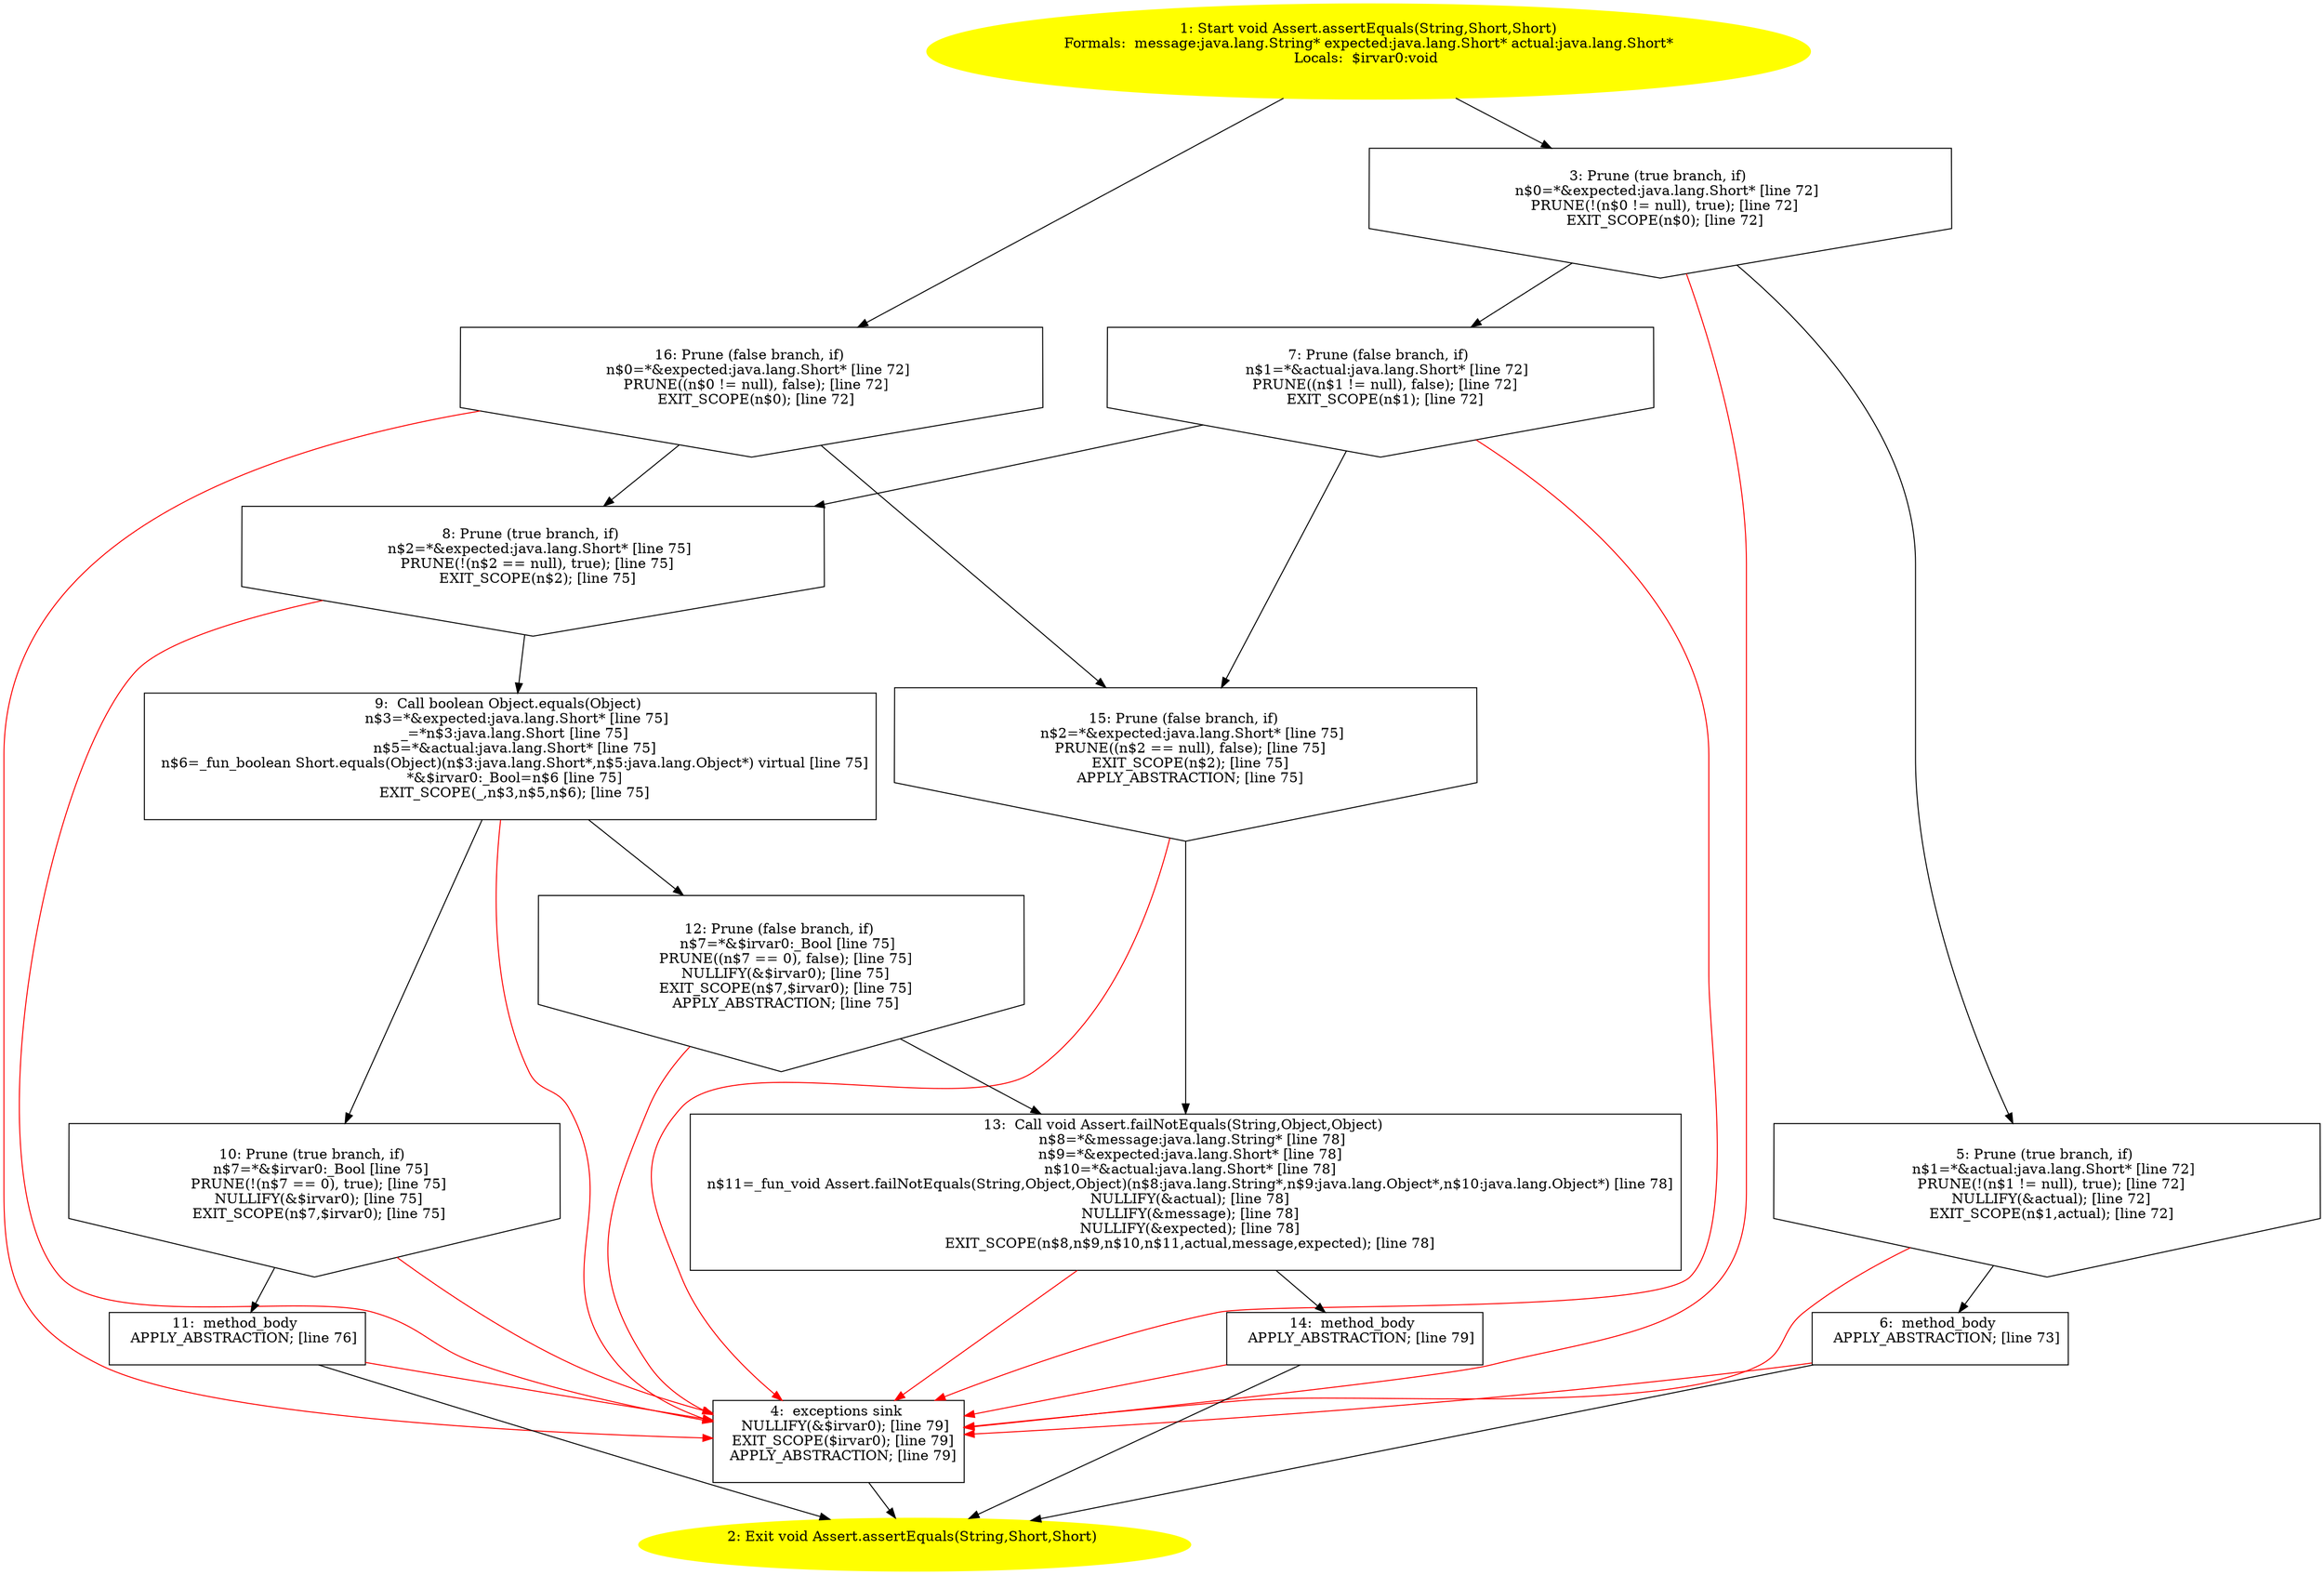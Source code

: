 /* @generated */
digraph cfg {
"junit.framework.Assert.assertEquals(java.lang.String,java.lang.Short,java.lang.Short):void.d2193efc9af813cf3085700664d7b323_1" [label="1: Start void Assert.assertEquals(String,Short,Short)\nFormals:  message:java.lang.String* expected:java.lang.Short* actual:java.lang.Short*\nLocals:  $irvar0:void \n  " color=yellow style=filled]
	

	 "junit.framework.Assert.assertEquals(java.lang.String,java.lang.Short,java.lang.Short):void.d2193efc9af813cf3085700664d7b323_1" -> "junit.framework.Assert.assertEquals(java.lang.String,java.lang.Short,java.lang.Short):void.d2193efc9af813cf3085700664d7b323_3" ;
	 "junit.framework.Assert.assertEquals(java.lang.String,java.lang.Short,java.lang.Short):void.d2193efc9af813cf3085700664d7b323_1" -> "junit.framework.Assert.assertEquals(java.lang.String,java.lang.Short,java.lang.Short):void.d2193efc9af813cf3085700664d7b323_16" ;
"junit.framework.Assert.assertEquals(java.lang.String,java.lang.Short,java.lang.Short):void.d2193efc9af813cf3085700664d7b323_2" [label="2: Exit void Assert.assertEquals(String,Short,Short) \n  " color=yellow style=filled]
	

"junit.framework.Assert.assertEquals(java.lang.String,java.lang.Short,java.lang.Short):void.d2193efc9af813cf3085700664d7b323_3" [label="3: Prune (true branch, if) \n   n$0=*&expected:java.lang.Short* [line 72]\n  PRUNE(!(n$0 != null), true); [line 72]\n  EXIT_SCOPE(n$0); [line 72]\n " shape="invhouse"]
	

	 "junit.framework.Assert.assertEquals(java.lang.String,java.lang.Short,java.lang.Short):void.d2193efc9af813cf3085700664d7b323_3" -> "junit.framework.Assert.assertEquals(java.lang.String,java.lang.Short,java.lang.Short):void.d2193efc9af813cf3085700664d7b323_5" ;
	 "junit.framework.Assert.assertEquals(java.lang.String,java.lang.Short,java.lang.Short):void.d2193efc9af813cf3085700664d7b323_3" -> "junit.framework.Assert.assertEquals(java.lang.String,java.lang.Short,java.lang.Short):void.d2193efc9af813cf3085700664d7b323_7" ;
	 "junit.framework.Assert.assertEquals(java.lang.String,java.lang.Short,java.lang.Short):void.d2193efc9af813cf3085700664d7b323_3" -> "junit.framework.Assert.assertEquals(java.lang.String,java.lang.Short,java.lang.Short):void.d2193efc9af813cf3085700664d7b323_4" [color="red" ];
"junit.framework.Assert.assertEquals(java.lang.String,java.lang.Short,java.lang.Short):void.d2193efc9af813cf3085700664d7b323_4" [label="4:  exceptions sink \n   NULLIFY(&$irvar0); [line 79]\n  EXIT_SCOPE($irvar0); [line 79]\n  APPLY_ABSTRACTION; [line 79]\n " shape="box"]
	

	 "junit.framework.Assert.assertEquals(java.lang.String,java.lang.Short,java.lang.Short):void.d2193efc9af813cf3085700664d7b323_4" -> "junit.framework.Assert.assertEquals(java.lang.String,java.lang.Short,java.lang.Short):void.d2193efc9af813cf3085700664d7b323_2" ;
"junit.framework.Assert.assertEquals(java.lang.String,java.lang.Short,java.lang.Short):void.d2193efc9af813cf3085700664d7b323_5" [label="5: Prune (true branch, if) \n   n$1=*&actual:java.lang.Short* [line 72]\n  PRUNE(!(n$1 != null), true); [line 72]\n  NULLIFY(&actual); [line 72]\n  EXIT_SCOPE(n$1,actual); [line 72]\n " shape="invhouse"]
	

	 "junit.framework.Assert.assertEquals(java.lang.String,java.lang.Short,java.lang.Short):void.d2193efc9af813cf3085700664d7b323_5" -> "junit.framework.Assert.assertEquals(java.lang.String,java.lang.Short,java.lang.Short):void.d2193efc9af813cf3085700664d7b323_6" ;
	 "junit.framework.Assert.assertEquals(java.lang.String,java.lang.Short,java.lang.Short):void.d2193efc9af813cf3085700664d7b323_5" -> "junit.framework.Assert.assertEquals(java.lang.String,java.lang.Short,java.lang.Short):void.d2193efc9af813cf3085700664d7b323_4" [color="red" ];
"junit.framework.Assert.assertEquals(java.lang.String,java.lang.Short,java.lang.Short):void.d2193efc9af813cf3085700664d7b323_6" [label="6:  method_body \n   APPLY_ABSTRACTION; [line 73]\n " shape="box"]
	

	 "junit.framework.Assert.assertEquals(java.lang.String,java.lang.Short,java.lang.Short):void.d2193efc9af813cf3085700664d7b323_6" -> "junit.framework.Assert.assertEquals(java.lang.String,java.lang.Short,java.lang.Short):void.d2193efc9af813cf3085700664d7b323_2" ;
	 "junit.framework.Assert.assertEquals(java.lang.String,java.lang.Short,java.lang.Short):void.d2193efc9af813cf3085700664d7b323_6" -> "junit.framework.Assert.assertEquals(java.lang.String,java.lang.Short,java.lang.Short):void.d2193efc9af813cf3085700664d7b323_4" [color="red" ];
"junit.framework.Assert.assertEquals(java.lang.String,java.lang.Short,java.lang.Short):void.d2193efc9af813cf3085700664d7b323_7" [label="7: Prune (false branch, if) \n   n$1=*&actual:java.lang.Short* [line 72]\n  PRUNE((n$1 != null), false); [line 72]\n  EXIT_SCOPE(n$1); [line 72]\n " shape="invhouse"]
	

	 "junit.framework.Assert.assertEquals(java.lang.String,java.lang.Short,java.lang.Short):void.d2193efc9af813cf3085700664d7b323_7" -> "junit.framework.Assert.assertEquals(java.lang.String,java.lang.Short,java.lang.Short):void.d2193efc9af813cf3085700664d7b323_8" ;
	 "junit.framework.Assert.assertEquals(java.lang.String,java.lang.Short,java.lang.Short):void.d2193efc9af813cf3085700664d7b323_7" -> "junit.framework.Assert.assertEquals(java.lang.String,java.lang.Short,java.lang.Short):void.d2193efc9af813cf3085700664d7b323_15" ;
	 "junit.framework.Assert.assertEquals(java.lang.String,java.lang.Short,java.lang.Short):void.d2193efc9af813cf3085700664d7b323_7" -> "junit.framework.Assert.assertEquals(java.lang.String,java.lang.Short,java.lang.Short):void.d2193efc9af813cf3085700664d7b323_4" [color="red" ];
"junit.framework.Assert.assertEquals(java.lang.String,java.lang.Short,java.lang.Short):void.d2193efc9af813cf3085700664d7b323_8" [label="8: Prune (true branch, if) \n   n$2=*&expected:java.lang.Short* [line 75]\n  PRUNE(!(n$2 == null), true); [line 75]\n  EXIT_SCOPE(n$2); [line 75]\n " shape="invhouse"]
	

	 "junit.framework.Assert.assertEquals(java.lang.String,java.lang.Short,java.lang.Short):void.d2193efc9af813cf3085700664d7b323_8" -> "junit.framework.Assert.assertEquals(java.lang.String,java.lang.Short,java.lang.Short):void.d2193efc9af813cf3085700664d7b323_9" ;
	 "junit.framework.Assert.assertEquals(java.lang.String,java.lang.Short,java.lang.Short):void.d2193efc9af813cf3085700664d7b323_8" -> "junit.framework.Assert.assertEquals(java.lang.String,java.lang.Short,java.lang.Short):void.d2193efc9af813cf3085700664d7b323_4" [color="red" ];
"junit.framework.Assert.assertEquals(java.lang.String,java.lang.Short,java.lang.Short):void.d2193efc9af813cf3085700664d7b323_9" [label="9:  Call boolean Object.equals(Object) \n   n$3=*&expected:java.lang.Short* [line 75]\n  _=*n$3:java.lang.Short [line 75]\n  n$5=*&actual:java.lang.Short* [line 75]\n  n$6=_fun_boolean Short.equals(Object)(n$3:java.lang.Short*,n$5:java.lang.Object*) virtual [line 75]\n  *&$irvar0:_Bool=n$6 [line 75]\n  EXIT_SCOPE(_,n$3,n$5,n$6); [line 75]\n " shape="box"]
	

	 "junit.framework.Assert.assertEquals(java.lang.String,java.lang.Short,java.lang.Short):void.d2193efc9af813cf3085700664d7b323_9" -> "junit.framework.Assert.assertEquals(java.lang.String,java.lang.Short,java.lang.Short):void.d2193efc9af813cf3085700664d7b323_10" ;
	 "junit.framework.Assert.assertEquals(java.lang.String,java.lang.Short,java.lang.Short):void.d2193efc9af813cf3085700664d7b323_9" -> "junit.framework.Assert.assertEquals(java.lang.String,java.lang.Short,java.lang.Short):void.d2193efc9af813cf3085700664d7b323_12" ;
	 "junit.framework.Assert.assertEquals(java.lang.String,java.lang.Short,java.lang.Short):void.d2193efc9af813cf3085700664d7b323_9" -> "junit.framework.Assert.assertEquals(java.lang.String,java.lang.Short,java.lang.Short):void.d2193efc9af813cf3085700664d7b323_4" [color="red" ];
"junit.framework.Assert.assertEquals(java.lang.String,java.lang.Short,java.lang.Short):void.d2193efc9af813cf3085700664d7b323_10" [label="10: Prune (true branch, if) \n   n$7=*&$irvar0:_Bool [line 75]\n  PRUNE(!(n$7 == 0), true); [line 75]\n  NULLIFY(&$irvar0); [line 75]\n  EXIT_SCOPE(n$7,$irvar0); [line 75]\n " shape="invhouse"]
	

	 "junit.framework.Assert.assertEquals(java.lang.String,java.lang.Short,java.lang.Short):void.d2193efc9af813cf3085700664d7b323_10" -> "junit.framework.Assert.assertEquals(java.lang.String,java.lang.Short,java.lang.Short):void.d2193efc9af813cf3085700664d7b323_11" ;
	 "junit.framework.Assert.assertEquals(java.lang.String,java.lang.Short,java.lang.Short):void.d2193efc9af813cf3085700664d7b323_10" -> "junit.framework.Assert.assertEquals(java.lang.String,java.lang.Short,java.lang.Short):void.d2193efc9af813cf3085700664d7b323_4" [color="red" ];
"junit.framework.Assert.assertEquals(java.lang.String,java.lang.Short,java.lang.Short):void.d2193efc9af813cf3085700664d7b323_11" [label="11:  method_body \n   APPLY_ABSTRACTION; [line 76]\n " shape="box"]
	

	 "junit.framework.Assert.assertEquals(java.lang.String,java.lang.Short,java.lang.Short):void.d2193efc9af813cf3085700664d7b323_11" -> "junit.framework.Assert.assertEquals(java.lang.String,java.lang.Short,java.lang.Short):void.d2193efc9af813cf3085700664d7b323_2" ;
	 "junit.framework.Assert.assertEquals(java.lang.String,java.lang.Short,java.lang.Short):void.d2193efc9af813cf3085700664d7b323_11" -> "junit.framework.Assert.assertEquals(java.lang.String,java.lang.Short,java.lang.Short):void.d2193efc9af813cf3085700664d7b323_4" [color="red" ];
"junit.framework.Assert.assertEquals(java.lang.String,java.lang.Short,java.lang.Short):void.d2193efc9af813cf3085700664d7b323_12" [label="12: Prune (false branch, if) \n   n$7=*&$irvar0:_Bool [line 75]\n  PRUNE((n$7 == 0), false); [line 75]\n  NULLIFY(&$irvar0); [line 75]\n  EXIT_SCOPE(n$7,$irvar0); [line 75]\n  APPLY_ABSTRACTION; [line 75]\n " shape="invhouse"]
	

	 "junit.framework.Assert.assertEquals(java.lang.String,java.lang.Short,java.lang.Short):void.d2193efc9af813cf3085700664d7b323_12" -> "junit.framework.Assert.assertEquals(java.lang.String,java.lang.Short,java.lang.Short):void.d2193efc9af813cf3085700664d7b323_13" ;
	 "junit.framework.Assert.assertEquals(java.lang.String,java.lang.Short,java.lang.Short):void.d2193efc9af813cf3085700664d7b323_12" -> "junit.framework.Assert.assertEquals(java.lang.String,java.lang.Short,java.lang.Short):void.d2193efc9af813cf3085700664d7b323_4" [color="red" ];
"junit.framework.Assert.assertEquals(java.lang.String,java.lang.Short,java.lang.Short):void.d2193efc9af813cf3085700664d7b323_13" [label="13:  Call void Assert.failNotEquals(String,Object,Object) \n   n$8=*&message:java.lang.String* [line 78]\n  n$9=*&expected:java.lang.Short* [line 78]\n  n$10=*&actual:java.lang.Short* [line 78]\n  n$11=_fun_void Assert.failNotEquals(String,Object,Object)(n$8:java.lang.String*,n$9:java.lang.Object*,n$10:java.lang.Object*) [line 78]\n  NULLIFY(&actual); [line 78]\n  NULLIFY(&message); [line 78]\n  NULLIFY(&expected); [line 78]\n  EXIT_SCOPE(n$8,n$9,n$10,n$11,actual,message,expected); [line 78]\n " shape="box"]
	

	 "junit.framework.Assert.assertEquals(java.lang.String,java.lang.Short,java.lang.Short):void.d2193efc9af813cf3085700664d7b323_13" -> "junit.framework.Assert.assertEquals(java.lang.String,java.lang.Short,java.lang.Short):void.d2193efc9af813cf3085700664d7b323_14" ;
	 "junit.framework.Assert.assertEquals(java.lang.String,java.lang.Short,java.lang.Short):void.d2193efc9af813cf3085700664d7b323_13" -> "junit.framework.Assert.assertEquals(java.lang.String,java.lang.Short,java.lang.Short):void.d2193efc9af813cf3085700664d7b323_4" [color="red" ];
"junit.framework.Assert.assertEquals(java.lang.String,java.lang.Short,java.lang.Short):void.d2193efc9af813cf3085700664d7b323_14" [label="14:  method_body \n   APPLY_ABSTRACTION; [line 79]\n " shape="box"]
	

	 "junit.framework.Assert.assertEquals(java.lang.String,java.lang.Short,java.lang.Short):void.d2193efc9af813cf3085700664d7b323_14" -> "junit.framework.Assert.assertEquals(java.lang.String,java.lang.Short,java.lang.Short):void.d2193efc9af813cf3085700664d7b323_2" ;
	 "junit.framework.Assert.assertEquals(java.lang.String,java.lang.Short,java.lang.Short):void.d2193efc9af813cf3085700664d7b323_14" -> "junit.framework.Assert.assertEquals(java.lang.String,java.lang.Short,java.lang.Short):void.d2193efc9af813cf3085700664d7b323_4" [color="red" ];
"junit.framework.Assert.assertEquals(java.lang.String,java.lang.Short,java.lang.Short):void.d2193efc9af813cf3085700664d7b323_15" [label="15: Prune (false branch, if) \n   n$2=*&expected:java.lang.Short* [line 75]\n  PRUNE((n$2 == null), false); [line 75]\n  EXIT_SCOPE(n$2); [line 75]\n  APPLY_ABSTRACTION; [line 75]\n " shape="invhouse"]
	

	 "junit.framework.Assert.assertEquals(java.lang.String,java.lang.Short,java.lang.Short):void.d2193efc9af813cf3085700664d7b323_15" -> "junit.framework.Assert.assertEquals(java.lang.String,java.lang.Short,java.lang.Short):void.d2193efc9af813cf3085700664d7b323_13" ;
	 "junit.framework.Assert.assertEquals(java.lang.String,java.lang.Short,java.lang.Short):void.d2193efc9af813cf3085700664d7b323_15" -> "junit.framework.Assert.assertEquals(java.lang.String,java.lang.Short,java.lang.Short):void.d2193efc9af813cf3085700664d7b323_4" [color="red" ];
"junit.framework.Assert.assertEquals(java.lang.String,java.lang.Short,java.lang.Short):void.d2193efc9af813cf3085700664d7b323_16" [label="16: Prune (false branch, if) \n   n$0=*&expected:java.lang.Short* [line 72]\n  PRUNE((n$0 != null), false); [line 72]\n  EXIT_SCOPE(n$0); [line 72]\n " shape="invhouse"]
	

	 "junit.framework.Assert.assertEquals(java.lang.String,java.lang.Short,java.lang.Short):void.d2193efc9af813cf3085700664d7b323_16" -> "junit.framework.Assert.assertEquals(java.lang.String,java.lang.Short,java.lang.Short):void.d2193efc9af813cf3085700664d7b323_8" ;
	 "junit.framework.Assert.assertEquals(java.lang.String,java.lang.Short,java.lang.Short):void.d2193efc9af813cf3085700664d7b323_16" -> "junit.framework.Assert.assertEquals(java.lang.String,java.lang.Short,java.lang.Short):void.d2193efc9af813cf3085700664d7b323_15" ;
	 "junit.framework.Assert.assertEquals(java.lang.String,java.lang.Short,java.lang.Short):void.d2193efc9af813cf3085700664d7b323_16" -> "junit.framework.Assert.assertEquals(java.lang.String,java.lang.Short,java.lang.Short):void.d2193efc9af813cf3085700664d7b323_4" [color="red" ];
}
